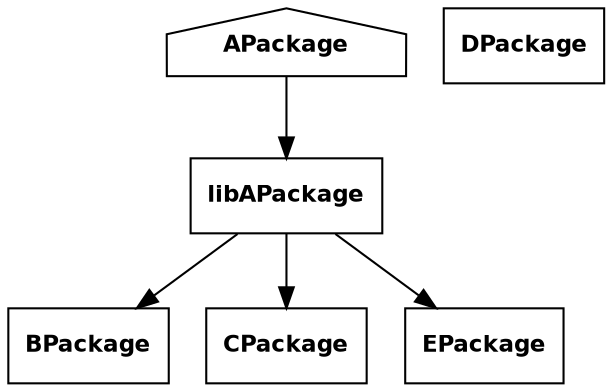 digraph CPFTargetDependencyGraph {
	node [fontname="Helvetica-Bold",
		fontsize=11
	];
	node67	 [label=APackage,
		shape=house];
	node63	 [label=libAPackage,
		shape=polygon];
	node67 -> node63;
	node46	 [label=BPackage,
		shape=polygon];
	node42	 [label=CPackage,
		shape=polygon];
	node24	 [label=EPackage,
		shape=box];
	node63 -> node46;
	node63 -> node42;
	node63 -> node24;
	node37	 [label=DPackage,
		shape=polygon];
}
